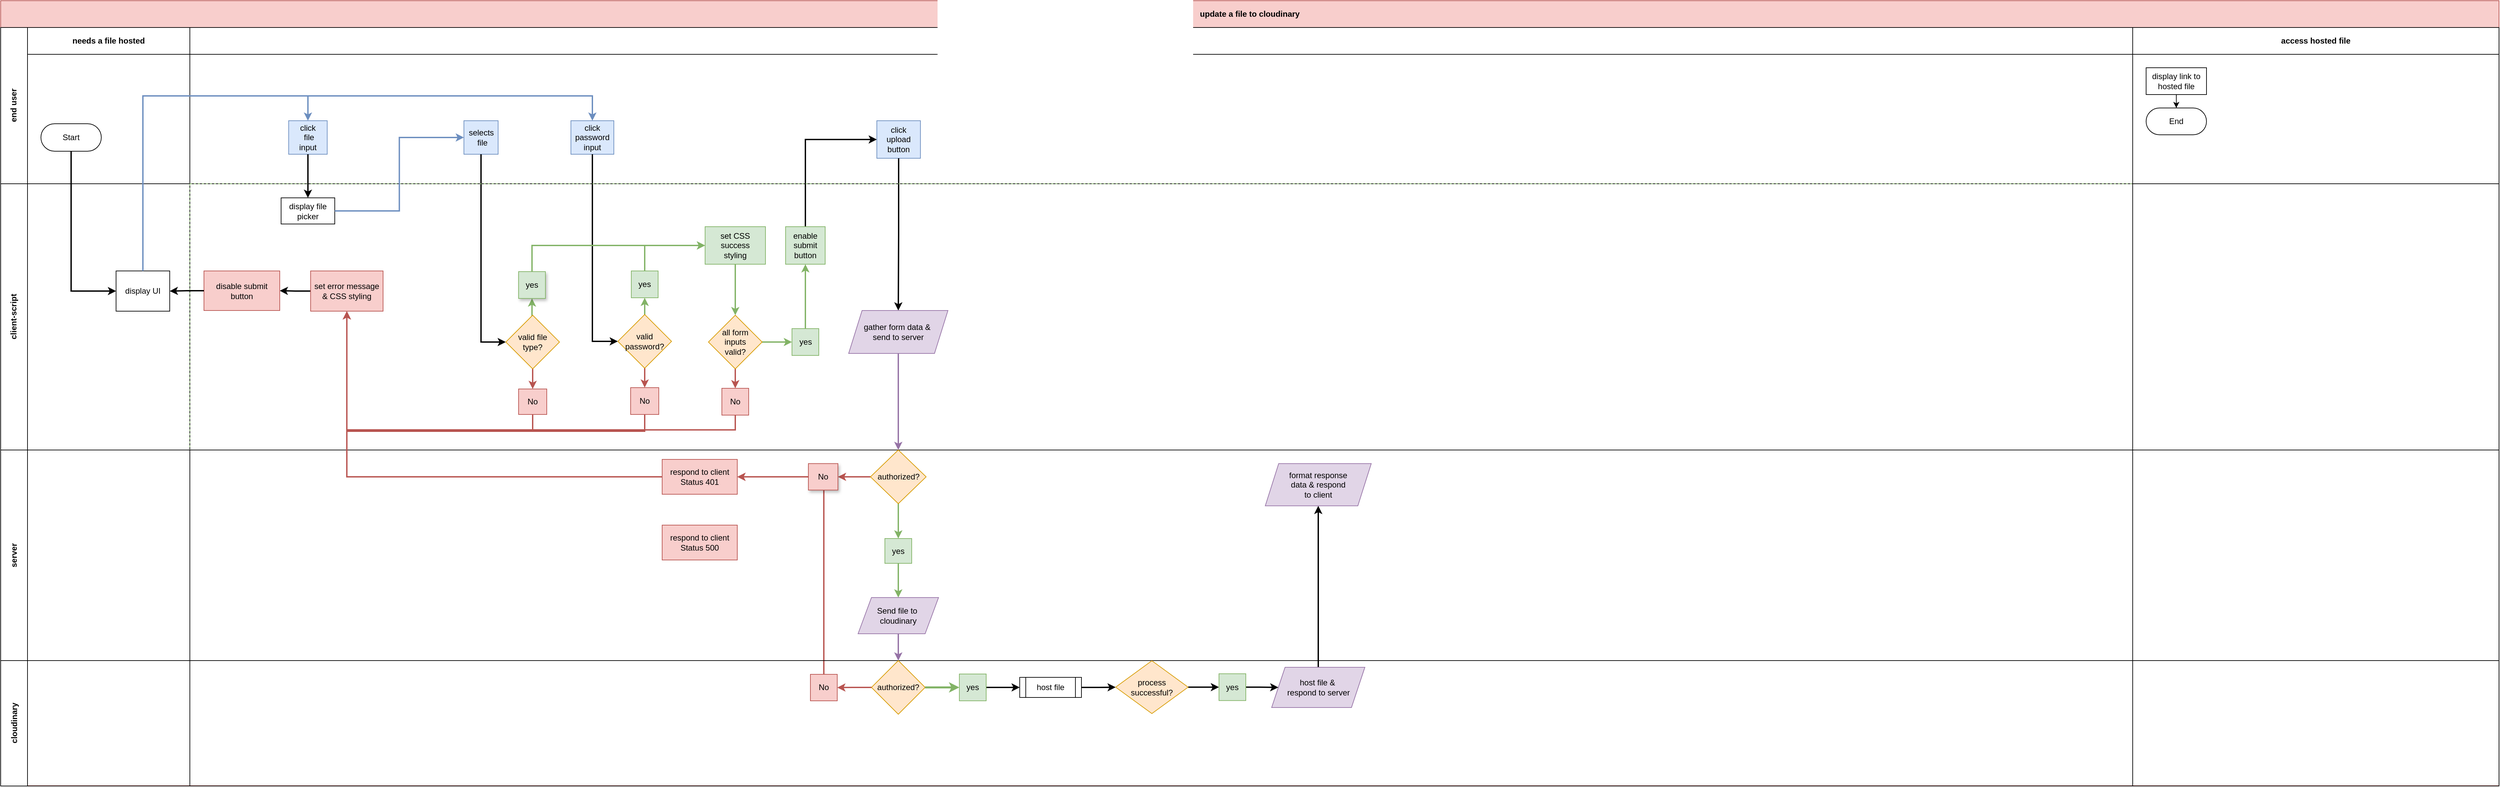 <mxfile version="15.9.4" type="github">
  <diagram id="kgpKYQtTHZ0yAKxKKP6v" name="Page-1">
    <mxGraphModel dx="1087" dy="1755" grid="0" gridSize="10" guides="1" tooltips="1" connect="1" arrows="1" fold="1" page="1" pageScale="1" pageWidth="850" pageHeight="1100" math="0" shadow="0">
      <root>
        <mxCell id="0" />
        <mxCell id="1" parent="0" />
        <mxCell id="3nuBFxr9cyL0pnOWT2aG-1" value="update a file to cloudinary" style="shape=table;childLayout=tableLayout;rowLines=0;columnLines=0;startSize=40;html=1;whiteSpace=wrap;collapsible=0;recursiveResize=0;expand=0;fontStyle=1;movable=0;strokeWidth=1;fillColor=#f8cecc;strokeColor=#b85450;" parent="1" vertex="1">
          <mxGeometry x="512" y="-81" width="3724" height="1170.595" as="geometry" />
        </mxCell>
        <mxCell id="3nuBFxr9cyL0pnOWT2aG-3" value="end user" style="swimlane;horizontal=0;points=[[0,0.5],[1,0.5]];portConstraint=eastwest;startSize=40;html=1;whiteSpace=wrap;collapsible=0;recursiveResize=0;expand=0;" parent="3nuBFxr9cyL0pnOWT2aG-1" vertex="1">
          <mxGeometry y="40" width="3724" height="233" as="geometry" />
        </mxCell>
        <mxCell id="3nuBFxr9cyL0pnOWT2aG-4" value="needs a file hosted" style="swimlane;connectable=0;startSize=40;html=1;whiteSpace=wrap;collapsible=0;recursiveResize=0;expand=0;" parent="3nuBFxr9cyL0pnOWT2aG-3" vertex="1">
          <mxGeometry x="40" width="242" height="233" as="geometry">
            <mxRectangle width="242" height="233" as="alternateBounds" />
          </mxGeometry>
        </mxCell>
        <mxCell id="3nuBFxr9cyL0pnOWT2aG-6" value="Start" style="rounded=1;whiteSpace=wrap;html=1;arcSize=50;" parent="3nuBFxr9cyL0pnOWT2aG-4" vertex="1">
          <mxGeometry x="20" y="143.5" width="90" height="41" as="geometry" />
        </mxCell>
        <mxCell id="3nuBFxr9cyL0pnOWT2aG-8" value="" style="swimlane;connectable=0;startSize=40;html=1;whiteSpace=wrap;collapsible=0;recursiveResize=0;expand=0;swimlaneLine=1;shadow=0;" parent="3nuBFxr9cyL0pnOWT2aG-3" vertex="1">
          <mxGeometry x="282" width="2896" height="233" as="geometry">
            <mxRectangle width="2896" height="233" as="alternateBounds" />
          </mxGeometry>
        </mxCell>
        <mxCell id="3nuBFxr9cyL0pnOWT2aG-9" value="click&lt;br&gt;&amp;nbsp;file &lt;br&gt;input" style="rounded=0;whiteSpace=wrap;html=1;fillColor=#dae8fc;strokeColor=#6c8ebf;" parent="3nuBFxr9cyL0pnOWT2aG-8" vertex="1">
          <mxGeometry x="147.25" y="139" width="57.5" height="50" as="geometry" />
        </mxCell>
        <mxCell id="3nuBFxr9cyL0pnOWT2aG-10" value="selects&lt;br&gt;&amp;nbsp;file" style="rounded=0;whiteSpace=wrap;html=1;fillColor=#dae8fc;strokeColor=#6c8ebf;" parent="3nuBFxr9cyL0pnOWT2aG-8" vertex="1">
          <mxGeometry x="408.5" y="139" width="51" height="50" as="geometry" />
        </mxCell>
        <mxCell id="7seNP1Z2jiMKAIhSUA_z-25" value="click &lt;br&gt;upload &lt;br&gt;button" style="rounded=0;whiteSpace=wrap;html=1;fillColor=#dae8fc;strokeColor=#6c8ebf;" vertex="1" parent="3nuBFxr9cyL0pnOWT2aG-8">
          <mxGeometry x="1024" y="139" width="65" height="56" as="geometry" />
        </mxCell>
        <mxCell id="7seNP1Z2jiMKAIhSUA_z-216" value="click password input" style="rounded=0;whiteSpace=wrap;html=1;fillColor=#dae8fc;strokeColor=#6c8ebf;" vertex="1" parent="3nuBFxr9cyL0pnOWT2aG-8">
          <mxGeometry x="568" y="139" width="64" height="50" as="geometry" />
        </mxCell>
        <mxCell id="3nuBFxr9cyL0pnOWT2aG-11" value="access hosted file" style="swimlane;connectable=0;startSize=40;html=1;whiteSpace=wrap;collapsible=0;recursiveResize=0;expand=0;" parent="3nuBFxr9cyL0pnOWT2aG-3" vertex="1">
          <mxGeometry x="3178" width="546" height="233" as="geometry">
            <mxRectangle width="546" height="233" as="alternateBounds" />
          </mxGeometry>
        </mxCell>
        <mxCell id="3nuBFxr9cyL0pnOWT2aG-12" style="edgeStyle=orthogonalEdgeStyle;rounded=0;orthogonalLoop=1;jettySize=auto;html=1;" parent="3nuBFxr9cyL0pnOWT2aG-11" source="3nuBFxr9cyL0pnOWT2aG-13" target="3nuBFxr9cyL0pnOWT2aG-14" edge="1">
          <mxGeometry relative="1" as="geometry" />
        </mxCell>
        <mxCell id="3nuBFxr9cyL0pnOWT2aG-13" value="display link to hosted file" style="rounded=0;whiteSpace=wrap;html=1;" parent="3nuBFxr9cyL0pnOWT2aG-11" vertex="1">
          <mxGeometry x="20" y="60" width="90" height="40" as="geometry" />
        </mxCell>
        <mxCell id="3nuBFxr9cyL0pnOWT2aG-14" value="End" style="rounded=1;whiteSpace=wrap;html=1;arcSize=50;" parent="3nuBFxr9cyL0pnOWT2aG-11" vertex="1">
          <mxGeometry x="20" y="120" width="90" height="40" as="geometry" />
        </mxCell>
        <mxCell id="3nuBFxr9cyL0pnOWT2aG-2" value="" style="edgeStyle=orthogonalEdgeStyle;rounded=0;orthogonalLoop=1;jettySize=auto;html=1;exitX=0.5;exitY=1;exitDx=0;exitDy=0;strokeWidth=2;entryX=0;entryY=0.5;entryDx=0;entryDy=0;" parent="3nuBFxr9cyL0pnOWT2aG-1" source="3nuBFxr9cyL0pnOWT2aG-6" target="3nuBFxr9cyL0pnOWT2aG-17" edge="1">
          <mxGeometry relative="1" as="geometry">
            <mxPoint x="177" y="200" as="sourcePoint" />
          </mxGeometry>
        </mxCell>
        <mxCell id="7seNP1Z2jiMKAIhSUA_z-315" style="edgeStyle=orthogonalEdgeStyle;rounded=0;orthogonalLoop=1;jettySize=auto;html=1;exitX=0.5;exitY=1;exitDx=0;exitDy=0;strokeColor=#000000;strokeWidth=2;entryX=0;entryY=0.5;entryDx=0;entryDy=0;" edge="1" parent="3nuBFxr9cyL0pnOWT2aG-1" source="7seNP1Z2jiMKAIhSUA_z-216" target="7seNP1Z2jiMKAIhSUA_z-224">
          <mxGeometry relative="1" as="geometry" />
        </mxCell>
        <mxCell id="7seNP1Z2jiMKAIhSUA_z-313" style="edgeStyle=orthogonalEdgeStyle;rounded=0;orthogonalLoop=1;jettySize=auto;html=1;exitX=0.5;exitY=1;exitDx=0;exitDy=0;strokeColor=#000000;strokeWidth=2;entryX=0;entryY=0.5;entryDx=0;entryDy=0;" edge="1" parent="3nuBFxr9cyL0pnOWT2aG-1" source="3nuBFxr9cyL0pnOWT2aG-10" target="7seNP1Z2jiMKAIhSUA_z-162">
          <mxGeometry relative="1" as="geometry" />
        </mxCell>
        <mxCell id="7seNP1Z2jiMKAIhSUA_z-297" style="edgeStyle=orthogonalEdgeStyle;orthogonalLoop=1;jettySize=auto;html=1;exitX=0.5;exitY=1;exitDx=0;exitDy=0;strokeWidth=2;fillColor=#e1d5e7;strokeColor=#9673a6;rounded=0;entryX=0.5;entryY=0;entryDx=0;entryDy=0;" edge="1" parent="3nuBFxr9cyL0pnOWT2aG-1" source="7seNP1Z2jiMKAIhSUA_z-295" target="7seNP1Z2jiMKAIhSUA_z-160">
          <mxGeometry relative="1" as="geometry">
            <mxPoint x="1455.5" y="831" as="targetPoint" />
          </mxGeometry>
        </mxCell>
        <mxCell id="7seNP1Z2jiMKAIhSUA_z-257" style="edgeStyle=orthogonalEdgeStyle;rounded=0;orthogonalLoop=1;jettySize=auto;html=1;exitX=0.5;exitY=1;exitDx=0;exitDy=0;entryX=0.5;entryY=0;entryDx=0;entryDy=0;strokeWidth=2;fillColor=#e1d5e7;strokeColor=#9673a6;" edge="1" parent="3nuBFxr9cyL0pnOWT2aG-1" source="7seNP1Z2jiMKAIhSUA_z-304" target="7seNP1Z2jiMKAIhSUA_z-260">
          <mxGeometry relative="1" as="geometry">
            <mxPoint x="1376.5" y="1172" as="sourcePoint" />
            <mxPoint x="1338" y="1109" as="targetPoint" />
          </mxGeometry>
        </mxCell>
        <mxCell id="7seNP1Z2jiMKAIhSUA_z-346" style="edgeStyle=orthogonalEdgeStyle;rounded=0;orthogonalLoop=1;jettySize=auto;html=1;exitX=0.5;exitY=0;exitDx=0;exitDy=0;strokeColor=#000000;strokeWidth=2;" edge="1" parent="3nuBFxr9cyL0pnOWT2aG-1" source="7seNP1Z2jiMKAIhSUA_z-344" target="7seNP1Z2jiMKAIhSUA_z-345">
          <mxGeometry relative="1" as="geometry" />
        </mxCell>
        <mxCell id="7seNP1Z2jiMKAIhSUA_z-327" style="edgeStyle=orthogonalEdgeStyle;rounded=0;orthogonalLoop=1;jettySize=auto;html=1;exitX=0.5;exitY=0;exitDx=0;exitDy=0;entryX=0;entryY=0.5;entryDx=0;entryDy=0;strokeColor=#000000;strokeWidth=2;" edge="1" parent="3nuBFxr9cyL0pnOWT2aG-1" source="7seNP1Z2jiMKAIhSUA_z-201" target="7seNP1Z2jiMKAIhSUA_z-25">
          <mxGeometry relative="1" as="geometry" />
        </mxCell>
        <mxCell id="7seNP1Z2jiMKAIhSUA_z-328" style="edgeStyle=orthogonalEdgeStyle;rounded=0;orthogonalLoop=1;jettySize=auto;html=1;exitX=0.5;exitY=1;exitDx=0;exitDy=0;strokeColor=#000000;strokeWidth=2;" edge="1" parent="3nuBFxr9cyL0pnOWT2aG-1" source="7seNP1Z2jiMKAIhSUA_z-25" target="7seNP1Z2jiMKAIhSUA_z-295">
          <mxGeometry relative="1" as="geometry" />
        </mxCell>
        <mxCell id="3nuBFxr9cyL0pnOWT2aG-15" value="client-script" style="swimlane;horizontal=0;points=[[0,0.5],[1,0.5]];portConstraint=eastwest;startSize=40;html=1;whiteSpace=wrap;collapsible=0;recursiveResize=0;expand=0;strokeWidth=1;" parent="3nuBFxr9cyL0pnOWT2aG-1" vertex="1">
          <mxGeometry y="273" width="3724" height="397" as="geometry" />
        </mxCell>
        <mxCell id="3nuBFxr9cyL0pnOWT2aG-16" value="" style="swimlane;connectable=0;startSize=0;html=1;whiteSpace=wrap;collapsible=0;recursiveResize=0;expand=0;" parent="3nuBFxr9cyL0pnOWT2aG-15" vertex="1">
          <mxGeometry x="40" width="242" height="397" as="geometry">
            <mxRectangle width="242" height="397" as="alternateBounds" />
          </mxGeometry>
        </mxCell>
        <mxCell id="3nuBFxr9cyL0pnOWT2aG-17" value="display UI" style="rounded=0;whiteSpace=wrap;html=1;" parent="3nuBFxr9cyL0pnOWT2aG-16" vertex="1">
          <mxGeometry x="132" y="130" width="80" height="60" as="geometry" />
        </mxCell>
        <mxCell id="3nuBFxr9cyL0pnOWT2aG-18" value="" style="swimlane;connectable=0;startSize=0;html=1;whiteSpace=wrap;collapsible=0;recursiveResize=0;expand=0;movable=0;strokeWidth=1;dashed=1;fillColor=#d5e8d4;strokeColor=#82b366;" parent="3nuBFxr9cyL0pnOWT2aG-15" vertex="1">
          <mxGeometry x="282" width="2896" height="397" as="geometry">
            <mxRectangle width="2896" height="397" as="alternateBounds" />
          </mxGeometry>
        </mxCell>
        <mxCell id="7seNP1Z2jiMKAIhSUA_z-11" value="display file picker" style="rounded=0;whiteSpace=wrap;html=1;shadow=0;glass=0;sketch=0;fillColor=default;gradientColor=none;" vertex="1" parent="3nuBFxr9cyL0pnOWT2aG-18">
          <mxGeometry x="136" y="21" width="80" height="39" as="geometry" />
        </mxCell>
        <mxCell id="7seNP1Z2jiMKAIhSUA_z-335" style="edgeStyle=orthogonalEdgeStyle;rounded=0;orthogonalLoop=1;jettySize=auto;html=1;exitX=0.5;exitY=0;exitDx=0;exitDy=0;entryX=0.5;entryY=1;entryDx=0;entryDy=0;strokeColor=#82b366;strokeWidth=2;fillColor=#d5e8d4;" edge="1" parent="3nuBFxr9cyL0pnOWT2aG-18" source="7seNP1Z2jiMKAIhSUA_z-162" target="7seNP1Z2jiMKAIhSUA_z-174">
          <mxGeometry relative="1" as="geometry" />
        </mxCell>
        <mxCell id="7seNP1Z2jiMKAIhSUA_z-339" style="edgeStyle=orthogonalEdgeStyle;rounded=0;orthogonalLoop=1;jettySize=auto;html=1;exitX=0.5;exitY=1;exitDx=0;exitDy=0;entryX=0.5;entryY=0;entryDx=0;entryDy=0;strokeColor=#b85450;strokeWidth=2;fillColor=#f8cecc;" edge="1" parent="3nuBFxr9cyL0pnOWT2aG-18" source="7seNP1Z2jiMKAIhSUA_z-162" target="7seNP1Z2jiMKAIhSUA_z-164">
          <mxGeometry relative="1" as="geometry" />
        </mxCell>
        <mxCell id="7seNP1Z2jiMKAIhSUA_z-162" value="valid file &lt;br&gt;type?" style="rhombus;whiteSpace=wrap;html=1;fillColor=#ffe6cc;strokeColor=#d79b00;" vertex="1" parent="3nuBFxr9cyL0pnOWT2aG-18">
          <mxGeometry x="471" y="196" width="80" height="80" as="geometry" />
        </mxCell>
        <mxCell id="7seNP1Z2jiMKAIhSUA_z-322" style="edgeStyle=orthogonalEdgeStyle;rounded=0;orthogonalLoop=1;jettySize=auto;html=1;exitX=0.5;exitY=1;exitDx=0;exitDy=0;entryX=0.5;entryY=0;entryDx=0;entryDy=0;strokeColor=#b85450;strokeWidth=2;fillColor=#f8cecc;" edge="1" parent="3nuBFxr9cyL0pnOWT2aG-18" source="7seNP1Z2jiMKAIhSUA_z-186" target="7seNP1Z2jiMKAIhSUA_z-188">
          <mxGeometry relative="1" as="geometry" />
        </mxCell>
        <mxCell id="7seNP1Z2jiMKAIhSUA_z-325" style="edgeStyle=orthogonalEdgeStyle;rounded=0;orthogonalLoop=1;jettySize=auto;html=1;exitX=1;exitY=0.5;exitDx=0;exitDy=0;entryX=0;entryY=0.5;entryDx=0;entryDy=0;strokeColor=#82b366;strokeWidth=2;fillColor=#d5e8d4;" edge="1" parent="3nuBFxr9cyL0pnOWT2aG-18" source="7seNP1Z2jiMKAIhSUA_z-186" target="7seNP1Z2jiMKAIhSUA_z-189">
          <mxGeometry relative="1" as="geometry" />
        </mxCell>
        <mxCell id="7seNP1Z2jiMKAIhSUA_z-186" value="all form&lt;br&gt;inputs&lt;br&gt;valid?" style="rhombus;whiteSpace=wrap;html=1;fillColor=#ffe6cc;strokeColor=#d79b00;" vertex="1" parent="3nuBFxr9cyL0pnOWT2aG-18">
          <mxGeometry x="773" y="196" width="80" height="80" as="geometry" />
        </mxCell>
        <mxCell id="7seNP1Z2jiMKAIhSUA_z-323" style="edgeStyle=orthogonalEdgeStyle;rounded=0;orthogonalLoop=1;jettySize=auto;html=1;entryX=0.5;entryY=1;entryDx=0;entryDy=0;strokeColor=#b85450;strokeWidth=2;fillColor=#f8cecc;" edge="1" parent="3nuBFxr9cyL0pnOWT2aG-18" source="7seNP1Z2jiMKAIhSUA_z-188" target="7seNP1Z2jiMKAIhSUA_z-170">
          <mxGeometry relative="1" as="geometry">
            <Array as="points">
              <mxPoint x="813" y="367" />
              <mxPoint x="234" y="367" />
            </Array>
          </mxGeometry>
        </mxCell>
        <mxCell id="7seNP1Z2jiMKAIhSUA_z-188" value="No" style="whiteSpace=wrap;html=1;fillColor=#f8cecc;strokeColor=#b85450;" vertex="1" parent="3nuBFxr9cyL0pnOWT2aG-18">
          <mxGeometry x="793" y="305" width="40" height="40" as="geometry" />
        </mxCell>
        <mxCell id="7seNP1Z2jiMKAIhSUA_z-326" style="edgeStyle=orthogonalEdgeStyle;rounded=0;orthogonalLoop=1;jettySize=auto;html=1;exitX=0.5;exitY=0;exitDx=0;exitDy=0;entryX=0.5;entryY=1;entryDx=0;entryDy=0;strokeColor=#82b366;strokeWidth=2;fillColor=#d5e8d4;" edge="1" parent="3nuBFxr9cyL0pnOWT2aG-18" source="7seNP1Z2jiMKAIhSUA_z-189" target="7seNP1Z2jiMKAIhSUA_z-201">
          <mxGeometry relative="1" as="geometry" />
        </mxCell>
        <mxCell id="7seNP1Z2jiMKAIhSUA_z-189" value="yes" style="whiteSpace=wrap;html=1;fillColor=#d5e8d4;strokeColor=#82b366;" vertex="1" parent="3nuBFxr9cyL0pnOWT2aG-18">
          <mxGeometry x="897.5" y="216" width="40" height="40" as="geometry" />
        </mxCell>
        <mxCell id="7seNP1Z2jiMKAIhSUA_z-337" style="edgeStyle=orthogonalEdgeStyle;rounded=0;orthogonalLoop=1;jettySize=auto;html=1;exitX=0.5;exitY=0;exitDx=0;exitDy=0;strokeColor=#82b366;strokeWidth=2;fillColor=#d5e8d4;entryX=0.5;entryY=1;entryDx=0;entryDy=0;" edge="1" parent="3nuBFxr9cyL0pnOWT2aG-18" source="7seNP1Z2jiMKAIhSUA_z-224" target="7seNP1Z2jiMKAIhSUA_z-226">
          <mxGeometry relative="1" as="geometry" />
        </mxCell>
        <mxCell id="7seNP1Z2jiMKAIhSUA_z-341" style="edgeStyle=orthogonalEdgeStyle;rounded=0;orthogonalLoop=1;jettySize=auto;html=1;exitX=0.5;exitY=1;exitDx=0;exitDy=0;entryX=0.5;entryY=0;entryDx=0;entryDy=0;strokeColor=#b85450;strokeWidth=2;fillColor=#f8cecc;" edge="1" parent="3nuBFxr9cyL0pnOWT2aG-18" source="7seNP1Z2jiMKAIhSUA_z-224" target="7seNP1Z2jiMKAIhSUA_z-225">
          <mxGeometry relative="1" as="geometry" />
        </mxCell>
        <mxCell id="7seNP1Z2jiMKAIhSUA_z-224" value="valid&lt;br&gt;password?" style="rhombus;whiteSpace=wrap;html=1;fillColor=#ffe6cc;strokeColor=#d79b00;" vertex="1" parent="3nuBFxr9cyL0pnOWT2aG-18">
          <mxGeometry x="638" y="195" width="80" height="80" as="geometry" />
        </mxCell>
        <mxCell id="7seNP1Z2jiMKAIhSUA_z-342" style="edgeStyle=orthogonalEdgeStyle;rounded=0;orthogonalLoop=1;jettySize=auto;html=1;exitX=0.5;exitY=1;exitDx=0;exitDy=0;entryX=0.5;entryY=1;entryDx=0;entryDy=0;strokeColor=#b85450;strokeWidth=2;fillColor=#f8cecc;" edge="1" parent="3nuBFxr9cyL0pnOWT2aG-18" source="7seNP1Z2jiMKAIhSUA_z-225" target="7seNP1Z2jiMKAIhSUA_z-170">
          <mxGeometry relative="1" as="geometry">
            <Array as="points">
              <mxPoint x="678" y="369" />
              <mxPoint x="234" y="369" />
            </Array>
          </mxGeometry>
        </mxCell>
        <mxCell id="7seNP1Z2jiMKAIhSUA_z-225" value="No" style="whiteSpace=wrap;html=1;fillColor=#f8cecc;strokeColor=#b85450;" vertex="1" parent="3nuBFxr9cyL0pnOWT2aG-18">
          <mxGeometry x="657" y="304" width="42" height="40" as="geometry" />
        </mxCell>
        <mxCell id="7seNP1Z2jiMKAIhSUA_z-338" style="edgeStyle=orthogonalEdgeStyle;rounded=0;orthogonalLoop=1;jettySize=auto;html=1;exitX=0.5;exitY=0;exitDx=0;exitDy=0;entryX=0;entryY=0.5;entryDx=0;entryDy=0;strokeColor=#82b366;strokeWidth=2;fillColor=#d5e8d4;" edge="1" parent="3nuBFxr9cyL0pnOWT2aG-18" source="7seNP1Z2jiMKAIhSUA_z-226" target="7seNP1Z2jiMKAIhSUA_z-176">
          <mxGeometry relative="1" as="geometry" />
        </mxCell>
        <mxCell id="7seNP1Z2jiMKAIhSUA_z-226" value="yes" style="whiteSpace=wrap;html=1;fillColor=#d5e8d4;strokeColor=#82b366;" vertex="1" parent="3nuBFxr9cyL0pnOWT2aG-18">
          <mxGeometry x="658" y="130" width="40" height="40" as="geometry" />
        </mxCell>
        <mxCell id="7seNP1Z2jiMKAIhSUA_z-340" style="edgeStyle=orthogonalEdgeStyle;rounded=0;orthogonalLoop=1;jettySize=auto;html=1;exitX=0.5;exitY=1;exitDx=0;exitDy=0;entryX=0.5;entryY=1;entryDx=0;entryDy=0;strokeColor=#b85450;strokeWidth=2;fillColor=#f8cecc;" edge="1" parent="3nuBFxr9cyL0pnOWT2aG-18" source="7seNP1Z2jiMKAIhSUA_z-164" target="7seNP1Z2jiMKAIhSUA_z-170">
          <mxGeometry relative="1" as="geometry">
            <Array as="points">
              <mxPoint x="511" y="367" />
              <mxPoint x="234" y="367" />
            </Array>
          </mxGeometry>
        </mxCell>
        <mxCell id="7seNP1Z2jiMKAIhSUA_z-164" value="No" style="whiteSpace=wrap;html=1;fillColor=#f8cecc;strokeColor=#b85450;" vertex="1" parent="3nuBFxr9cyL0pnOWT2aG-18">
          <mxGeometry x="490" y="306" width="42" height="38" as="geometry" />
        </mxCell>
        <mxCell id="7seNP1Z2jiMKAIhSUA_z-336" style="edgeStyle=orthogonalEdgeStyle;rounded=0;orthogonalLoop=1;jettySize=auto;html=1;exitX=0.5;exitY=0;exitDx=0;exitDy=0;entryX=0;entryY=0.5;entryDx=0;entryDy=0;strokeColor=#82b366;strokeWidth=2;fillColor=#d5e8d4;" edge="1" parent="3nuBFxr9cyL0pnOWT2aG-18" source="7seNP1Z2jiMKAIhSUA_z-174" target="7seNP1Z2jiMKAIhSUA_z-176">
          <mxGeometry relative="1" as="geometry" />
        </mxCell>
        <mxCell id="7seNP1Z2jiMKAIhSUA_z-174" value="yes" style="whiteSpace=wrap;html=1;fillColor=#d5e8d4;strokeColor=#82b366;shadow=1;" vertex="1" parent="3nuBFxr9cyL0pnOWT2aG-18">
          <mxGeometry x="490" y="131" width="40" height="40" as="geometry" />
        </mxCell>
        <mxCell id="7seNP1Z2jiMKAIhSUA_z-295" value="gather form data &amp;amp;&amp;nbsp;&lt;br&gt;send to server" style="shape=parallelogram;perimeter=parallelogramPerimeter;whiteSpace=wrap;html=1;fixedSize=1;fillColor=#e1d5e7;strokeColor=#9673a6;rounded=0;" vertex="1" parent="3nuBFxr9cyL0pnOWT2aG-18">
          <mxGeometry x="982" y="189" width="148" height="64" as="geometry" />
        </mxCell>
        <mxCell id="7seNP1Z2jiMKAIhSUA_z-324" style="edgeStyle=orthogonalEdgeStyle;rounded=0;orthogonalLoop=1;jettySize=auto;html=1;exitX=0;exitY=0.5;exitDx=0;exitDy=0;entryX=1;entryY=0.5;entryDx=0;entryDy=0;strokeColor=#000000;strokeWidth=2;" edge="1" parent="3nuBFxr9cyL0pnOWT2aG-18" source="7seNP1Z2jiMKAIhSUA_z-170" target="7seNP1Z2jiMKAIhSUA_z-180">
          <mxGeometry relative="1" as="geometry" />
        </mxCell>
        <mxCell id="7seNP1Z2jiMKAIhSUA_z-170" value="set error message&lt;br&gt;&amp;amp; CSS styling" style="whiteSpace=wrap;html=1;fillColor=#f8cecc;strokeColor=#b85450;" vertex="1" parent="3nuBFxr9cyL0pnOWT2aG-18">
          <mxGeometry x="180" y="130" width="108" height="60" as="geometry" />
        </mxCell>
        <mxCell id="7seNP1Z2jiMKAIhSUA_z-180" value="disable submit&lt;br&gt;button" style="whiteSpace=wrap;html=1;fillColor=#f8cecc;strokeColor=#b85450;shadow=0;" vertex="1" parent="3nuBFxr9cyL0pnOWT2aG-18">
          <mxGeometry x="21" y="130" width="113" height="59" as="geometry" />
        </mxCell>
        <mxCell id="7seNP1Z2jiMKAIhSUA_z-321" style="edgeStyle=orthogonalEdgeStyle;rounded=0;orthogonalLoop=1;jettySize=auto;html=1;exitX=0.5;exitY=1;exitDx=0;exitDy=0;strokeColor=#82b366;strokeWidth=2;fillColor=#d5e8d4;" edge="1" parent="3nuBFxr9cyL0pnOWT2aG-18" source="7seNP1Z2jiMKAIhSUA_z-176" target="7seNP1Z2jiMKAIhSUA_z-186">
          <mxGeometry relative="1" as="geometry" />
        </mxCell>
        <mxCell id="7seNP1Z2jiMKAIhSUA_z-176" value="set CSS&lt;br&gt;success &lt;br&gt;styling" style="whiteSpace=wrap;html=1;fillColor=#d5e8d4;strokeColor=#82b366;" vertex="1" parent="3nuBFxr9cyL0pnOWT2aG-18">
          <mxGeometry x="768" y="64" width="90" height="56" as="geometry" />
        </mxCell>
        <mxCell id="7seNP1Z2jiMKAIhSUA_z-201" value="enable&lt;br&gt;submit&lt;br&gt;button" style="whiteSpace=wrap;html=1;fillColor=#d5e8d4;strokeColor=#82b366;shadow=0;sketch=0;" vertex="1" parent="3nuBFxr9cyL0pnOWT2aG-18">
          <mxGeometry x="888" y="64" width="59" height="56" as="geometry" />
        </mxCell>
        <mxCell id="3nuBFxr9cyL0pnOWT2aG-23" value="" style="swimlane;connectable=0;startSize=0;html=1;whiteSpace=wrap;collapsible=0;recursiveResize=0;expand=0;" parent="3nuBFxr9cyL0pnOWT2aG-15" vertex="1">
          <mxGeometry x="3178" width="546" height="397" as="geometry">
            <mxRectangle width="546" height="397" as="alternateBounds" />
          </mxGeometry>
        </mxCell>
        <mxCell id="7seNP1Z2jiMKAIhSUA_z-312" style="edgeStyle=orthogonalEdgeStyle;rounded=0;orthogonalLoop=1;jettySize=auto;html=1;exitX=0;exitY=0.5;exitDx=0;exitDy=0;entryX=1;entryY=0.5;entryDx=0;entryDy=0;strokeColor=#000000;strokeWidth=2;" edge="1" parent="3nuBFxr9cyL0pnOWT2aG-15" source="7seNP1Z2jiMKAIhSUA_z-180" target="3nuBFxr9cyL0pnOWT2aG-17">
          <mxGeometry relative="1" as="geometry" />
        </mxCell>
        <mxCell id="7seNP1Z2jiMKAIhSUA_z-332" style="edgeStyle=orthogonalEdgeStyle;rounded=0;orthogonalLoop=1;jettySize=auto;html=1;exitX=0.5;exitY=0;exitDx=0;exitDy=0;strokeColor=#b85450;strokeWidth=2;fillColor=#f8cecc;entryX=1;entryY=0.5;entryDx=0;entryDy=0;" edge="1" parent="3nuBFxr9cyL0pnOWT2aG-1" source="7seNP1Z2jiMKAIhSUA_z-330" target="7seNP1Z2jiMKAIhSUA_z-270">
          <mxGeometry relative="1" as="geometry" />
        </mxCell>
        <mxCell id="7seNP1Z2jiMKAIhSUA_z-1" value="server" style="swimlane;horizontal=0;points=[[0,0.5],[1,0.5]];portConstraint=eastwest;startSize=40;html=1;whiteSpace=wrap;collapsible=0;recursiveResize=0;expand=0;swimlaneFillColor=none;gradientColor=none;fillColor=default;" vertex="1" parent="3nuBFxr9cyL0pnOWT2aG-1">
          <mxGeometry y="670" width="3724" height="314" as="geometry" />
        </mxCell>
        <mxCell id="7seNP1Z2jiMKAIhSUA_z-2" value="" style="swimlane;connectable=0;startSize=0;html=1;whiteSpace=wrap;collapsible=0;recursiveResize=0;expand=0;" vertex="1" parent="7seNP1Z2jiMKAIhSUA_z-1">
          <mxGeometry x="40" width="242" height="314" as="geometry">
            <mxRectangle width="242" height="314" as="alternateBounds" />
          </mxGeometry>
        </mxCell>
        <mxCell id="7seNP1Z2jiMKAIhSUA_z-4" value="" style="swimlane;connectable=0;startSize=0;html=1;whiteSpace=wrap;collapsible=0;recursiveResize=0;expand=0;perimeter=trianglePerimeter;strokeWidth=1;dashed=1;" vertex="1" parent="7seNP1Z2jiMKAIhSUA_z-1">
          <mxGeometry x="282" width="2896" height="314" as="geometry">
            <mxRectangle width="2896" height="314" as="alternateBounds" />
          </mxGeometry>
        </mxCell>
        <mxCell id="7seNP1Z2jiMKAIhSUA_z-303" style="edgeStyle=orthogonalEdgeStyle;rounded=0;orthogonalLoop=1;jettySize=auto;html=1;exitX=0.5;exitY=1;exitDx=0;exitDy=0;entryX=0.5;entryY=0;entryDx=0;entryDy=0;strokeColor=#82b366;strokeWidth=2;fillColor=#d5e8d4;" edge="1" parent="7seNP1Z2jiMKAIhSUA_z-4" source="7seNP1Z2jiMKAIhSUA_z-160" target="7seNP1Z2jiMKAIhSUA_z-253">
          <mxGeometry relative="1" as="geometry" />
        </mxCell>
        <mxCell id="7seNP1Z2jiMKAIhSUA_z-306" style="edgeStyle=orthogonalEdgeStyle;rounded=0;orthogonalLoop=1;jettySize=auto;html=1;exitX=0;exitY=0.5;exitDx=0;exitDy=0;entryX=1;entryY=0.5;entryDx=0;entryDy=0;strokeColor=#b85450;strokeWidth=2;fillColor=#f8cecc;" edge="1" parent="7seNP1Z2jiMKAIhSUA_z-4" source="7seNP1Z2jiMKAIhSUA_z-160" target="7seNP1Z2jiMKAIhSUA_z-248">
          <mxGeometry relative="1" as="geometry" />
        </mxCell>
        <mxCell id="7seNP1Z2jiMKAIhSUA_z-160" value="authorized?" style="rhombus;whiteSpace=wrap;html=1;rounded=0;shadow=0;glass=0;sketch=0;fillColor=#ffe6cc;strokeColor=#d79b00;" vertex="1" parent="7seNP1Z2jiMKAIhSUA_z-4">
          <mxGeometry x="1014.5" width="83" height="80" as="geometry" />
        </mxCell>
        <mxCell id="7seNP1Z2jiMKAIhSUA_z-333" style="edgeStyle=orthogonalEdgeStyle;rounded=0;orthogonalLoop=1;jettySize=auto;html=1;exitX=0;exitY=0.5;exitDx=0;exitDy=0;entryX=1;entryY=0.5;entryDx=0;entryDy=0;strokeColor=#b85450;strokeWidth=2;fillColor=#f8cecc;" edge="1" parent="7seNP1Z2jiMKAIhSUA_z-4" source="7seNP1Z2jiMKAIhSUA_z-248" target="7seNP1Z2jiMKAIhSUA_z-270">
          <mxGeometry relative="1" as="geometry" />
        </mxCell>
        <mxCell id="7seNP1Z2jiMKAIhSUA_z-248" value="No" style="whiteSpace=wrap;html=1;fillColor=#f8cecc;strokeColor=#b85450;shadow=1;" vertex="1" parent="7seNP1Z2jiMKAIhSUA_z-4">
          <mxGeometry x="922" y="20.25" width="44" height="39.5" as="geometry" />
        </mxCell>
        <mxCell id="7seNP1Z2jiMKAIhSUA_z-305" value="" style="edgeStyle=orthogonalEdgeStyle;rounded=0;orthogonalLoop=1;jettySize=auto;html=1;strokeColor=#82b366;strokeWidth=2;fillColor=#d5e8d4;" edge="1" parent="7seNP1Z2jiMKAIhSUA_z-4" source="7seNP1Z2jiMKAIhSUA_z-253" target="7seNP1Z2jiMKAIhSUA_z-304">
          <mxGeometry relative="1" as="geometry" />
        </mxCell>
        <mxCell id="7seNP1Z2jiMKAIhSUA_z-253" value="yes" style="whiteSpace=wrap;html=1;fillColor=#d5e8d4;strokeColor=#82b366;" vertex="1" parent="7seNP1Z2jiMKAIhSUA_z-4">
          <mxGeometry x="1036" y="132" width="40" height="37" as="geometry" />
        </mxCell>
        <mxCell id="7seNP1Z2jiMKAIhSUA_z-270" value="respond to client&lt;br&gt;Status 401" style="whiteSpace=wrap;html=1;fillColor=#f8cecc;strokeColor=#b85450;" vertex="1" parent="7seNP1Z2jiMKAIhSUA_z-4">
          <mxGeometry x="704" y="14" width="112" height="52" as="geometry" />
        </mxCell>
        <mxCell id="7seNP1Z2jiMKAIhSUA_z-304" value="Send file to&amp;nbsp;&lt;br&gt;cloudinary" style="shape=parallelogram;perimeter=parallelogramPerimeter;whiteSpace=wrap;html=1;fixedSize=1;fillColor=#e1d5e7;strokeColor=#9673a6;" vertex="1" parent="7seNP1Z2jiMKAIhSUA_z-4">
          <mxGeometry x="996" y="220" width="120" height="54" as="geometry" />
        </mxCell>
        <mxCell id="7seNP1Z2jiMKAIhSUA_z-345" value="format response&lt;br&gt;data &amp;amp; respond&lt;br&gt;to client" style="shape=parallelogram;perimeter=parallelogramPerimeter;whiteSpace=wrap;html=1;fixedSize=1;rounded=0;shadow=0;glass=0;sketch=0;strokeWidth=1;fillColor=#e1d5e7;strokeColor=#9673a6;" vertex="1" parent="7seNP1Z2jiMKAIhSUA_z-4">
          <mxGeometry x="1603" y="20.25" width="158" height="63" as="geometry" />
        </mxCell>
        <mxCell id="7seNP1Z2jiMKAIhSUA_z-361" value="respond to client&lt;br&gt;Status 500" style="whiteSpace=wrap;html=1;fillColor=#f8cecc;strokeColor=#b85450;" vertex="1" parent="7seNP1Z2jiMKAIhSUA_z-4">
          <mxGeometry x="704" y="112" width="112" height="52" as="geometry" />
        </mxCell>
        <mxCell id="7seNP1Z2jiMKAIhSUA_z-9" value="" style="swimlane;connectable=0;startSize=0;html=1;whiteSpace=wrap;collapsible=0;recursiveResize=0;expand=0;" vertex="1" parent="7seNP1Z2jiMKAIhSUA_z-1">
          <mxGeometry x="3178" width="546" height="314" as="geometry">
            <mxRectangle width="546" height="314" as="alternateBounds" />
          </mxGeometry>
        </mxCell>
        <mxCell id="7seNP1Z2jiMKAIhSUA_z-130" value="cloudinary" style="swimlane;horizontal=0;points=[[0,0.5],[1,0.5]];portConstraint=eastwest;startSize=40;html=1;whiteSpace=wrap;collapsible=0;recursiveResize=0;expand=0;swimlaneFillColor=none;gradientColor=none;fillColor=default;" vertex="1" parent="3nuBFxr9cyL0pnOWT2aG-1">
          <mxGeometry y="984" width="3724" height="187" as="geometry" />
        </mxCell>
        <mxCell id="7seNP1Z2jiMKAIhSUA_z-131" value="" style="swimlane;connectable=0;startSize=0;html=1;whiteSpace=wrap;collapsible=0;recursiveResize=0;expand=0;" vertex="1" parent="7seNP1Z2jiMKAIhSUA_z-130">
          <mxGeometry x="40" width="242" height="187" as="geometry">
            <mxRectangle width="242" height="187" as="alternateBounds" />
          </mxGeometry>
        </mxCell>
        <mxCell id="7seNP1Z2jiMKAIhSUA_z-132" value="" style="swimlane;connectable=0;startSize=0;html=1;whiteSpace=wrap;collapsible=0;recursiveResize=0;expand=0;" vertex="1" parent="7seNP1Z2jiMKAIhSUA_z-130">
          <mxGeometry x="282" width="2896" height="187" as="geometry">
            <mxRectangle width="2896" height="187" as="alternateBounds" />
          </mxGeometry>
        </mxCell>
        <mxCell id="7seNP1Z2jiMKAIhSUA_z-331" style="edgeStyle=orthogonalEdgeStyle;rounded=0;orthogonalLoop=1;jettySize=auto;html=1;exitX=0;exitY=0.5;exitDx=0;exitDy=0;entryX=1;entryY=0.5;entryDx=0;entryDy=0;strokeColor=#b85450;strokeWidth=2;fillColor=#f8cecc;" edge="1" parent="7seNP1Z2jiMKAIhSUA_z-132" source="7seNP1Z2jiMKAIhSUA_z-260" target="7seNP1Z2jiMKAIhSUA_z-330">
          <mxGeometry relative="1" as="geometry" />
        </mxCell>
        <mxCell id="7seNP1Z2jiMKAIhSUA_z-260" value="authorized?" style="rhombus;whiteSpace=wrap;html=1;rounded=0;shadow=0;glass=0;sketch=0;fillColor=#ffe6cc;strokeColor=#d79b00;" vertex="1" parent="7seNP1Z2jiMKAIhSUA_z-132">
          <mxGeometry x="1016" width="80" height="80" as="geometry" />
        </mxCell>
        <mxCell id="7seNP1Z2jiMKAIhSUA_z-363" style="edgeStyle=orthogonalEdgeStyle;rounded=0;orthogonalLoop=1;jettySize=auto;html=1;exitX=1;exitY=0.5;exitDx=0;exitDy=0;entryX=0;entryY=0.5;entryDx=0;entryDy=0;strokeColor=#000000;strokeWidth=2;" edge="1" parent="7seNP1Z2jiMKAIhSUA_z-132" source="7seNP1Z2jiMKAIhSUA_z-262" target="7seNP1Z2jiMKAIhSUA_z-362">
          <mxGeometry relative="1" as="geometry" />
        </mxCell>
        <mxCell id="7seNP1Z2jiMKAIhSUA_z-262" value="yes" style="whiteSpace=wrap;html=1;fillColor=#d5e8d4;strokeColor=#82b366;" vertex="1" parent="7seNP1Z2jiMKAIhSUA_z-132">
          <mxGeometry x="1147" y="20" width="40" height="40" as="geometry" />
        </mxCell>
        <mxCell id="7seNP1Z2jiMKAIhSUA_z-259" style="edgeStyle=orthogonalEdgeStyle;rounded=0;orthogonalLoop=1;jettySize=auto;html=1;exitX=1;exitY=0.5;exitDx=0;exitDy=0;entryX=0;entryY=0.5;entryDx=0;entryDy=0;strokeWidth=3;fillColor=#d5e8d4;strokeColor=#82b366;" edge="1" parent="7seNP1Z2jiMKAIhSUA_z-132" source="7seNP1Z2jiMKAIhSUA_z-260" target="7seNP1Z2jiMKAIhSUA_z-262">
          <mxGeometry relative="1" as="geometry" />
        </mxCell>
        <mxCell id="7seNP1Z2jiMKAIhSUA_z-330" value="No" style="whiteSpace=wrap;html=1;fillColor=#f8cecc;strokeColor=#b85450;" vertex="1" parent="7seNP1Z2jiMKAIhSUA_z-132">
          <mxGeometry x="925" y="20.5" width="40" height="39.5" as="geometry" />
        </mxCell>
        <mxCell id="7seNP1Z2jiMKAIhSUA_z-344" value="host file &amp;amp;&amp;nbsp;&lt;br&gt;respond to server" style="shape=parallelogram;perimeter=parallelogramPerimeter;whiteSpace=wrap;html=1;fixedSize=1;rounded=0;shadow=0;glass=0;sketch=0;strokeWidth=1;fillColor=#e1d5e7;strokeColor=#9673a6;" vertex="1" parent="7seNP1Z2jiMKAIhSUA_z-132">
          <mxGeometry x="1612.5" y="10" width="139" height="60" as="geometry" />
        </mxCell>
        <mxCell id="7seNP1Z2jiMKAIhSUA_z-365" value="" style="edgeStyle=orthogonalEdgeStyle;rounded=0;orthogonalLoop=1;jettySize=auto;html=1;strokeColor=#000000;strokeWidth=2;" edge="1" parent="7seNP1Z2jiMKAIhSUA_z-132" source="7seNP1Z2jiMKAIhSUA_z-362" target="7seNP1Z2jiMKAIhSUA_z-364">
          <mxGeometry relative="1" as="geometry" />
        </mxCell>
        <mxCell id="7seNP1Z2jiMKAIhSUA_z-362" value="host file" style="shape=process;whiteSpace=wrap;html=1;backgroundOutline=1;rounded=0;shadow=0;glass=0;sketch=0;strokeWidth=1;fillColor=default;gradientColor=none;" vertex="1" parent="7seNP1Z2jiMKAIhSUA_z-132">
          <mxGeometry x="1237" y="25" width="92" height="30" as="geometry" />
        </mxCell>
        <mxCell id="7seNP1Z2jiMKAIhSUA_z-367" style="edgeStyle=orthogonalEdgeStyle;rounded=0;orthogonalLoop=1;jettySize=auto;html=1;exitX=1;exitY=0.5;exitDx=0;exitDy=0;strokeColor=#000000;strokeWidth=2;" edge="1" parent="7seNP1Z2jiMKAIhSUA_z-132" source="7seNP1Z2jiMKAIhSUA_z-364" target="7seNP1Z2jiMKAIhSUA_z-366">
          <mxGeometry relative="1" as="geometry" />
        </mxCell>
        <mxCell id="7seNP1Z2jiMKAIhSUA_z-364" value="process successful?" style="rhombus;whiteSpace=wrap;html=1;rounded=0;shadow=0;glass=0;sketch=0;strokeWidth=1;fillColor=#ffe6cc;strokeColor=#d79b00;" vertex="1" parent="7seNP1Z2jiMKAIhSUA_z-132">
          <mxGeometry x="1380" y="0.25" width="108" height="78.75" as="geometry" />
        </mxCell>
        <mxCell id="7seNP1Z2jiMKAIhSUA_z-368" style="edgeStyle=orthogonalEdgeStyle;rounded=0;orthogonalLoop=1;jettySize=auto;html=1;exitX=1;exitY=0.5;exitDx=0;exitDy=0;entryX=0;entryY=0.5;entryDx=0;entryDy=0;strokeColor=#000000;strokeWidth=2;" edge="1" parent="7seNP1Z2jiMKAIhSUA_z-132" source="7seNP1Z2jiMKAIhSUA_z-366" target="7seNP1Z2jiMKAIhSUA_z-344">
          <mxGeometry relative="1" as="geometry" />
        </mxCell>
        <mxCell id="7seNP1Z2jiMKAIhSUA_z-366" value="yes" style="whiteSpace=wrap;html=1;fillColor=#d5e8d4;strokeColor=#82b366;" vertex="1" parent="7seNP1Z2jiMKAIhSUA_z-132">
          <mxGeometry x="1534" y="19.63" width="40" height="40" as="geometry" />
        </mxCell>
        <mxCell id="7seNP1Z2jiMKAIhSUA_z-134" value="" style="swimlane;connectable=0;startSize=0;html=1;whiteSpace=wrap;collapsible=0;recursiveResize=0;expand=0;" vertex="1" parent="7seNP1Z2jiMKAIhSUA_z-130">
          <mxGeometry x="3178" width="546" height="187" as="geometry">
            <mxRectangle width="546" height="187" as="alternateBounds" />
          </mxGeometry>
        </mxCell>
        <mxCell id="7seNP1Z2jiMKAIhSUA_z-191" style="edgeStyle=orthogonalEdgeStyle;rounded=0;orthogonalLoop=1;jettySize=auto;html=1;exitX=0.5;exitY=1;exitDx=0;exitDy=0;entryX=0.5;entryY=0;entryDx=0;entryDy=0;fillColor=#f5f5f5;strokeColor=#000000;strokeWidth=2;" edge="1" parent="3nuBFxr9cyL0pnOWT2aG-1" source="3nuBFxr9cyL0pnOWT2aG-9" target="7seNP1Z2jiMKAIhSUA_z-11">
          <mxGeometry relative="1" as="geometry" />
        </mxCell>
        <mxCell id="7seNP1Z2jiMKAIhSUA_z-204" style="edgeStyle=orthogonalEdgeStyle;rounded=0;orthogonalLoop=1;jettySize=auto;html=1;exitX=0.5;exitY=0;exitDx=0;exitDy=0;entryX=0.5;entryY=0;entryDx=0;entryDy=0;fillColor=#dae8fc;strokeColor=#6c8ebf;strokeWidth=2;" edge="1" parent="3nuBFxr9cyL0pnOWT2aG-1" source="3nuBFxr9cyL0pnOWT2aG-17" target="3nuBFxr9cyL0pnOWT2aG-9">
          <mxGeometry relative="1" as="geometry">
            <Array as="points">
              <mxPoint x="248" y="142" />
              <mxPoint x="497" y="142" />
            </Array>
          </mxGeometry>
        </mxCell>
        <mxCell id="7seNP1Z2jiMKAIhSUA_z-205" style="edgeStyle=orthogonalEdgeStyle;rounded=0;orthogonalLoop=1;jettySize=auto;html=1;exitX=1;exitY=0.5;exitDx=0;exitDy=0;entryX=0;entryY=0.5;entryDx=0;entryDy=0;strokeWidth=2;fillColor=#dae8fc;strokeColor=#6c8ebf;" edge="1" parent="3nuBFxr9cyL0pnOWT2aG-1" source="7seNP1Z2jiMKAIhSUA_z-11" target="3nuBFxr9cyL0pnOWT2aG-10">
          <mxGeometry relative="1" as="geometry" />
        </mxCell>
        <mxCell id="7seNP1Z2jiMKAIhSUA_z-217" style="edgeStyle=orthogonalEdgeStyle;rounded=0;orthogonalLoop=1;jettySize=auto;html=1;exitX=0.5;exitY=0;exitDx=0;exitDy=0;entryX=0.5;entryY=0;entryDx=0;entryDy=0;fillColor=#dae8fc;strokeColor=#6c8ebf;strokeWidth=2;" edge="1" parent="3nuBFxr9cyL0pnOWT2aG-1" source="3nuBFxr9cyL0pnOWT2aG-17" target="7seNP1Z2jiMKAIhSUA_z-216">
          <mxGeometry relative="1" as="geometry">
            <Array as="points">
              <mxPoint x="248" y="142" />
              <mxPoint x="976" y="142" />
            </Array>
          </mxGeometry>
        </mxCell>
        <mxCell id="7seNP1Z2jiMKAIhSUA_z-334" style="edgeStyle=orthogonalEdgeStyle;rounded=0;orthogonalLoop=1;jettySize=auto;html=1;exitX=0;exitY=0.5;exitDx=0;exitDy=0;entryX=0.5;entryY=1;entryDx=0;entryDy=0;strokeColor=#b85450;strokeWidth=2;fillColor=#f8cecc;" edge="1" parent="3nuBFxr9cyL0pnOWT2aG-1" source="7seNP1Z2jiMKAIhSUA_z-270" target="7seNP1Z2jiMKAIhSUA_z-170">
          <mxGeometry relative="1" as="geometry" />
        </mxCell>
      </root>
    </mxGraphModel>
  </diagram>
</mxfile>
